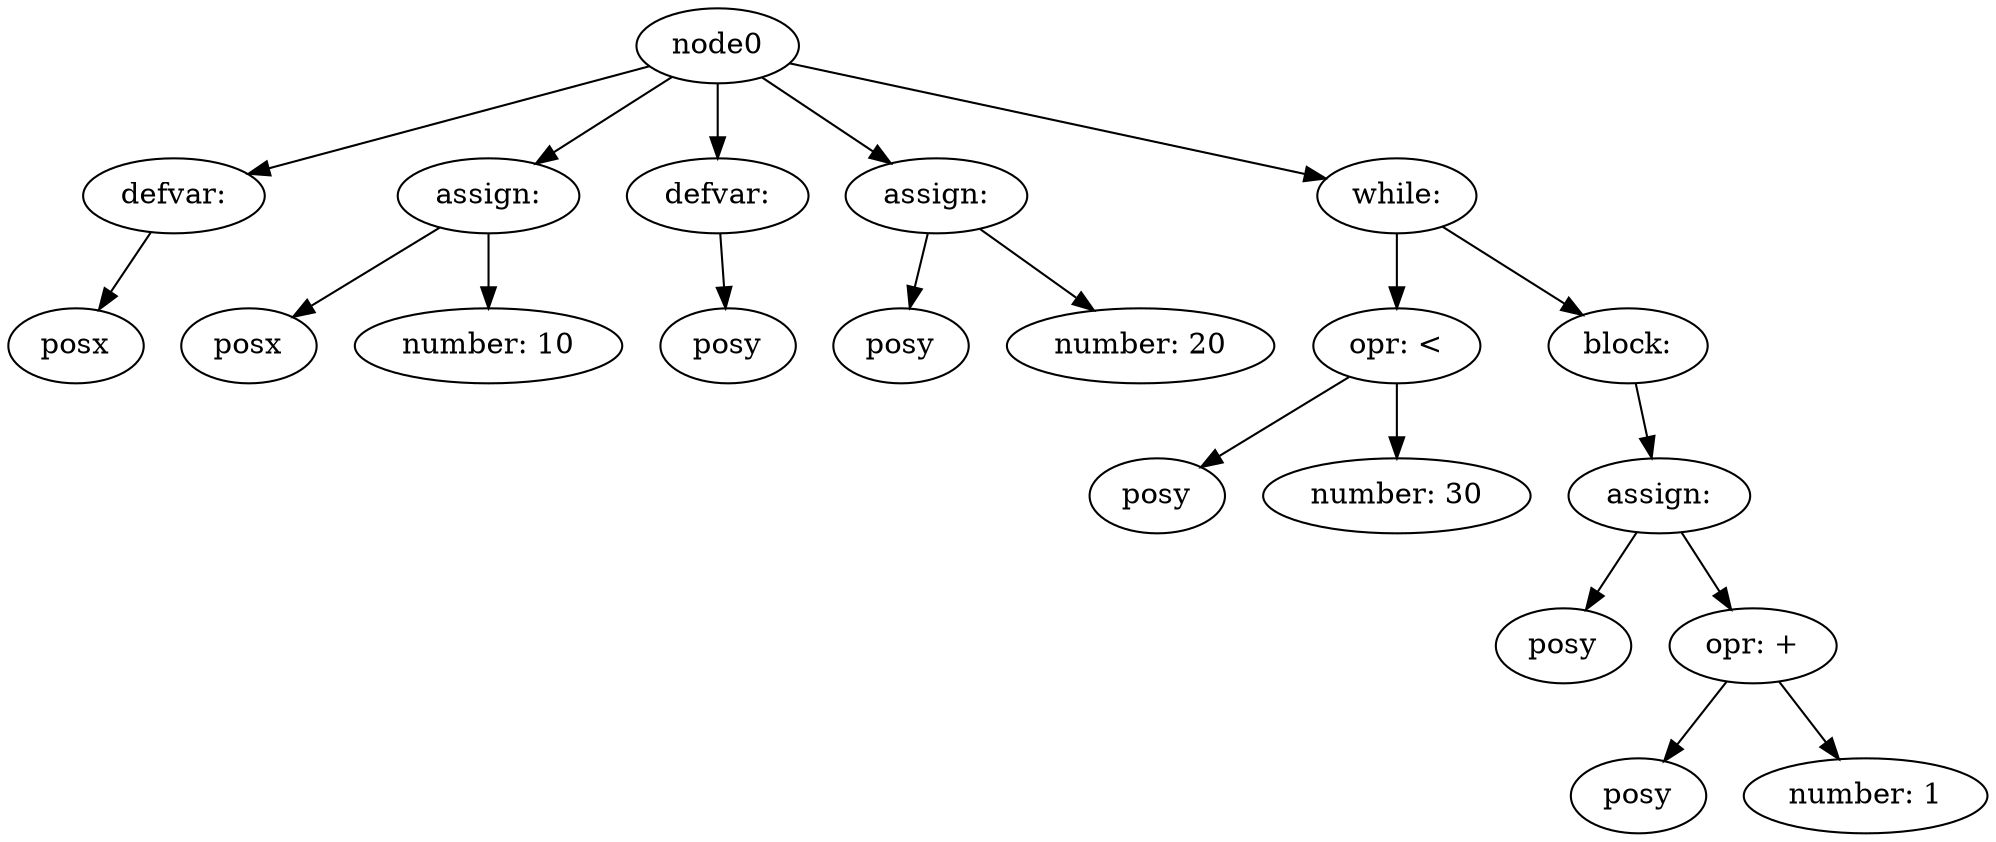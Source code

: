 digraph G {
node2 [ label = "defvar:" ];
node0 -> node2;
node1 [ label = "posx"];
node2 -> node1;
node5 [ label = "assign:"];
node0 -> node5;
node3 [ label = "posx"];
node5 -> node3;
node4 [ label = "number: 10"];
node5 -> node4;
node7 [ label = "defvar:" ];
node0 -> node7;
node6 [ label = "posy"];
node7 -> node6;
node10 [ label = "assign:"];
node0 -> node10;
node8 [ label = "posy"];
node10 -> node8;
node9 [ label = "number: 20"];
node10 -> node9;
node20 [ label = "while:"];
node0 -> node20;
node11 [ label = "posy"];
node13 -> node11;
node13 [ label = "opr: <"];
node12 [ label = "number: 30"];
node13 -> node12;
node20 -> node13;
node14 [ label = "block:" ];
node20 -> node14;
node19 [ label = "assign:"];
node14 -> node19;
node15 [ label = "posy"];
node19 -> node15;
node16 [ label = "posy"];
node18 -> node16;
node18 [ label = "opr: +"];
node17 [ label = "number: 1"];
node18 -> node17;
node19 -> node18;

}
